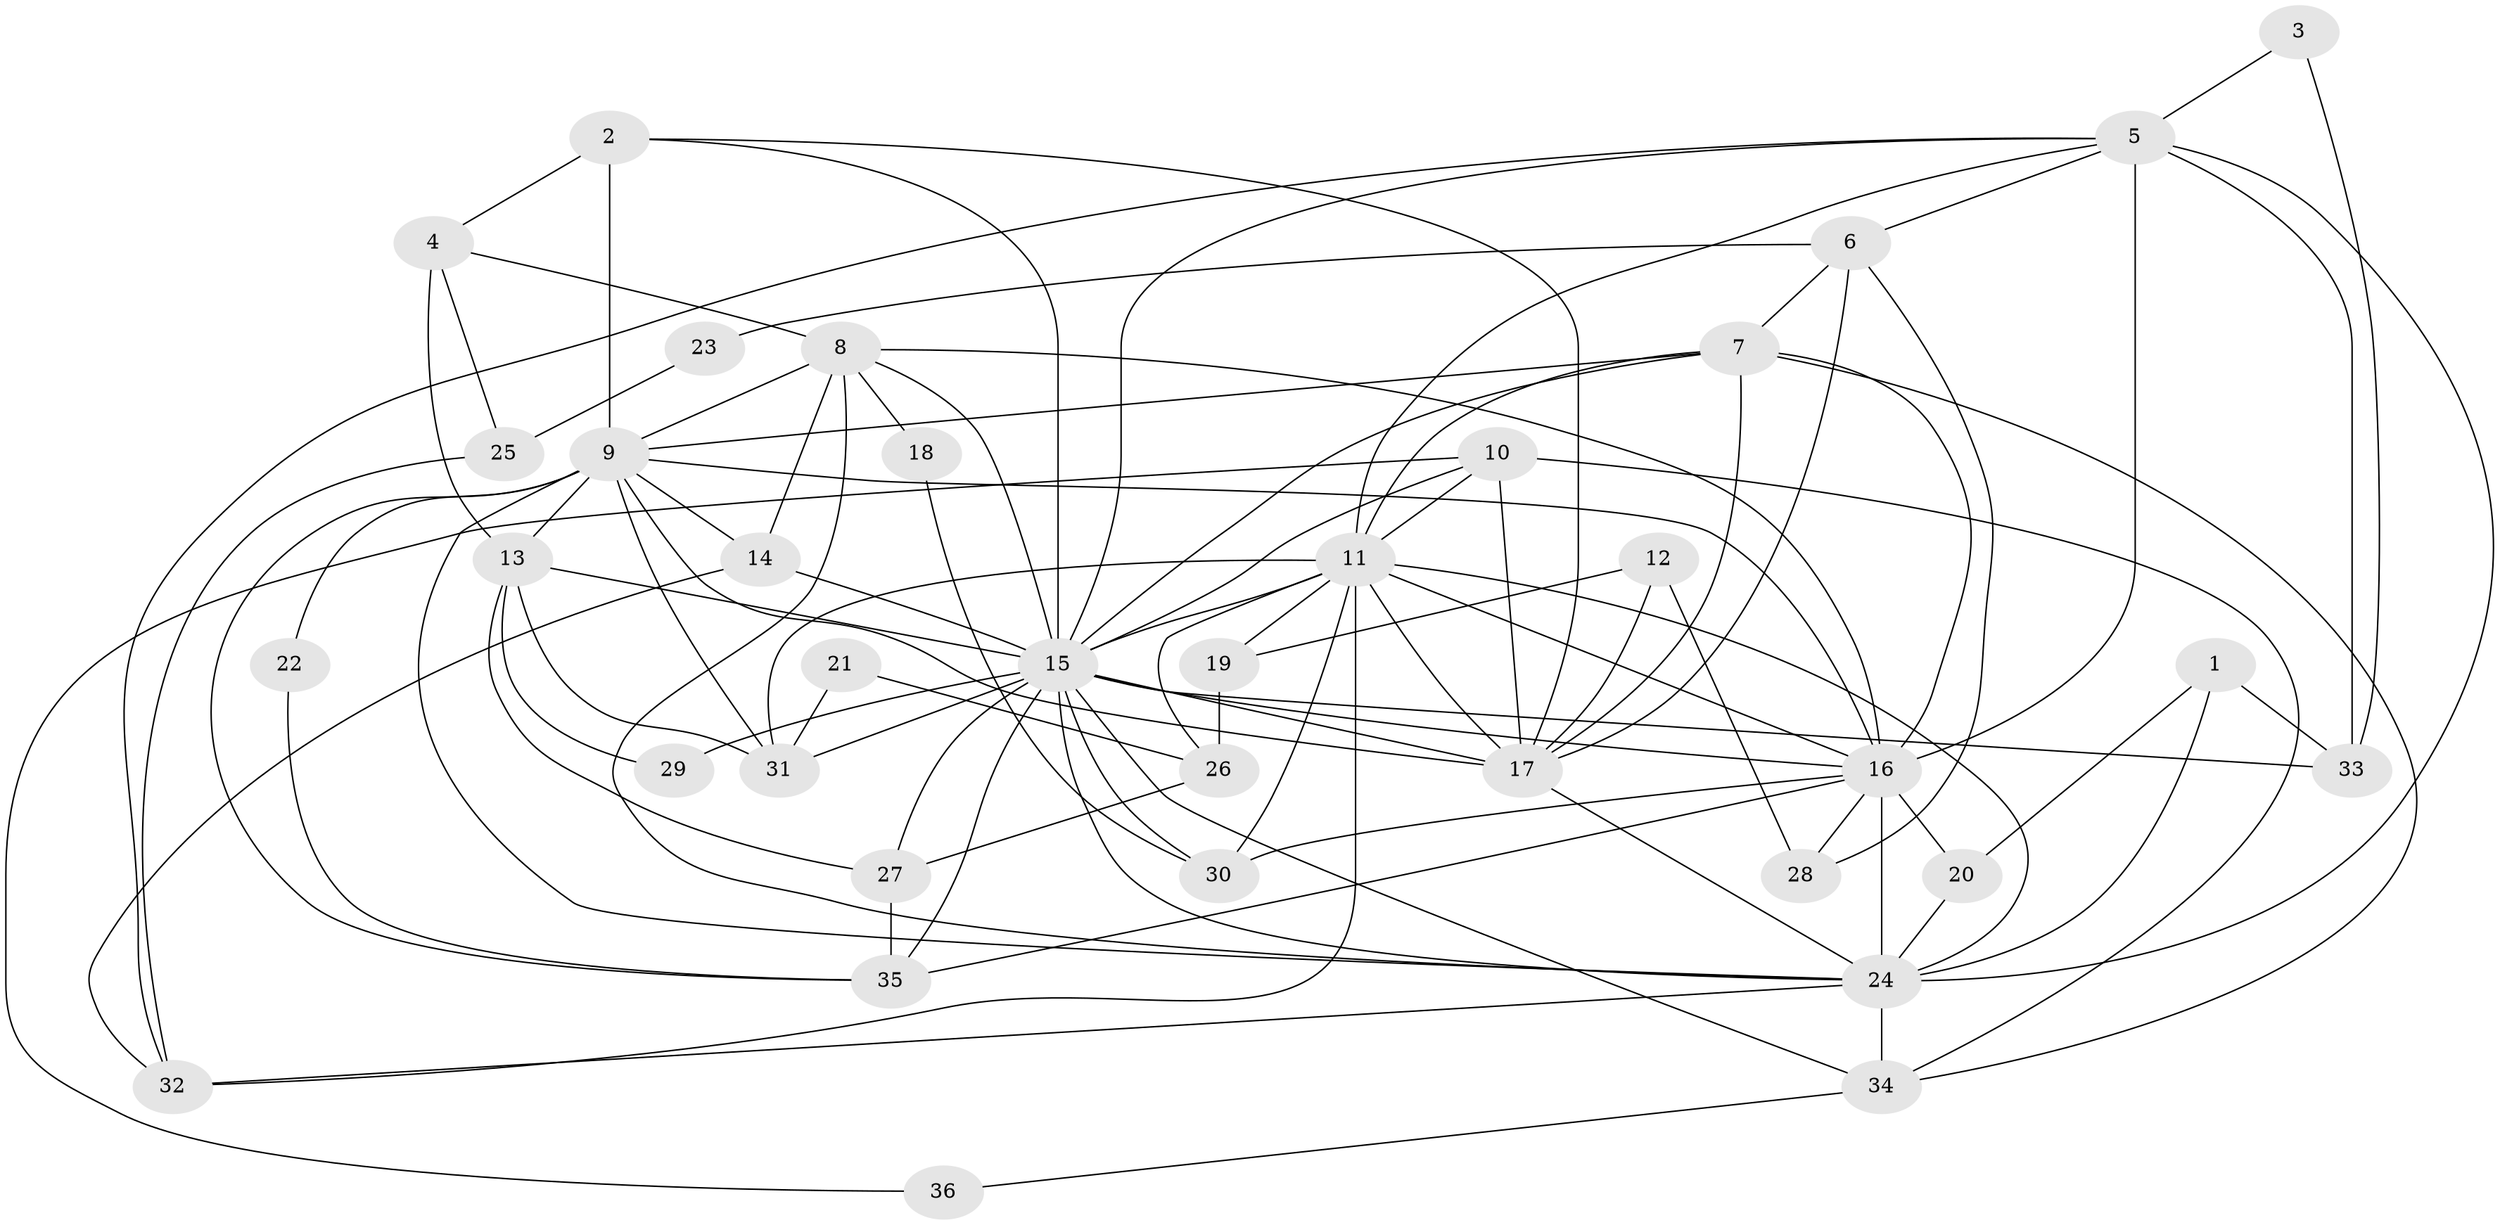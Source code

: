 // original degree distribution, {5: 0.19444444444444445, 4: 0.3055555555555556, 2: 0.1527777777777778, 7: 0.013888888888888888, 3: 0.2222222222222222, 6: 0.08333333333333333, 9: 0.013888888888888888, 8: 0.013888888888888888}
// Generated by graph-tools (version 1.1) at 2025/50/03/04/25 22:50:49]
// undirected, 36 vertices, 95 edges
graph export_dot {
  node [color=gray90,style=filled];
  1;
  2;
  3;
  4;
  5;
  6;
  7;
  8;
  9;
  10;
  11;
  12;
  13;
  14;
  15;
  16;
  17;
  18;
  19;
  20;
  21;
  22;
  23;
  24;
  25;
  26;
  27;
  28;
  29;
  30;
  31;
  32;
  33;
  34;
  35;
  36;
  1 -- 20 [weight=1.0];
  1 -- 24 [weight=2.0];
  1 -- 33 [weight=1.0];
  2 -- 4 [weight=2.0];
  2 -- 9 [weight=1.0];
  2 -- 15 [weight=1.0];
  2 -- 17 [weight=1.0];
  3 -- 5 [weight=1.0];
  3 -- 33 [weight=1.0];
  4 -- 8 [weight=1.0];
  4 -- 13 [weight=1.0];
  4 -- 25 [weight=1.0];
  5 -- 6 [weight=1.0];
  5 -- 11 [weight=1.0];
  5 -- 15 [weight=1.0];
  5 -- 16 [weight=2.0];
  5 -- 24 [weight=1.0];
  5 -- 32 [weight=1.0];
  5 -- 33 [weight=1.0];
  6 -- 7 [weight=1.0];
  6 -- 17 [weight=1.0];
  6 -- 23 [weight=1.0];
  6 -- 28 [weight=1.0];
  7 -- 9 [weight=1.0];
  7 -- 11 [weight=1.0];
  7 -- 15 [weight=1.0];
  7 -- 16 [weight=1.0];
  7 -- 17 [weight=1.0];
  7 -- 34 [weight=1.0];
  8 -- 9 [weight=1.0];
  8 -- 14 [weight=1.0];
  8 -- 15 [weight=1.0];
  8 -- 16 [weight=1.0];
  8 -- 18 [weight=1.0];
  8 -- 24 [weight=1.0];
  9 -- 13 [weight=1.0];
  9 -- 14 [weight=1.0];
  9 -- 16 [weight=1.0];
  9 -- 17 [weight=1.0];
  9 -- 22 [weight=1.0];
  9 -- 24 [weight=1.0];
  9 -- 31 [weight=2.0];
  9 -- 35 [weight=1.0];
  10 -- 11 [weight=2.0];
  10 -- 15 [weight=1.0];
  10 -- 17 [weight=4.0];
  10 -- 34 [weight=1.0];
  10 -- 36 [weight=1.0];
  11 -- 15 [weight=1.0];
  11 -- 16 [weight=1.0];
  11 -- 17 [weight=1.0];
  11 -- 19 [weight=1.0];
  11 -- 24 [weight=1.0];
  11 -- 26 [weight=1.0];
  11 -- 30 [weight=2.0];
  11 -- 31 [weight=1.0];
  11 -- 32 [weight=1.0];
  12 -- 17 [weight=1.0];
  12 -- 19 [weight=1.0];
  12 -- 28 [weight=1.0];
  13 -- 15 [weight=3.0];
  13 -- 27 [weight=1.0];
  13 -- 29 [weight=1.0];
  13 -- 31 [weight=1.0];
  14 -- 15 [weight=3.0];
  14 -- 32 [weight=1.0];
  15 -- 16 [weight=1.0];
  15 -- 17 [weight=1.0];
  15 -- 24 [weight=1.0];
  15 -- 27 [weight=1.0];
  15 -- 29 [weight=1.0];
  15 -- 30 [weight=2.0];
  15 -- 31 [weight=1.0];
  15 -- 33 [weight=1.0];
  15 -- 34 [weight=1.0];
  15 -- 35 [weight=1.0];
  16 -- 20 [weight=1.0];
  16 -- 24 [weight=1.0];
  16 -- 28 [weight=1.0];
  16 -- 30 [weight=2.0];
  16 -- 35 [weight=1.0];
  17 -- 24 [weight=1.0];
  18 -- 30 [weight=1.0];
  19 -- 26 [weight=1.0];
  20 -- 24 [weight=1.0];
  21 -- 26 [weight=1.0];
  21 -- 31 [weight=1.0];
  22 -- 35 [weight=1.0];
  23 -- 25 [weight=1.0];
  24 -- 32 [weight=1.0];
  24 -- 34 [weight=1.0];
  25 -- 32 [weight=1.0];
  26 -- 27 [weight=1.0];
  27 -- 35 [weight=1.0];
  34 -- 36 [weight=1.0];
}
